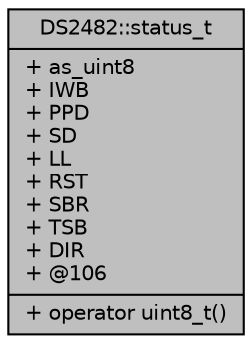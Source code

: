 digraph "DS2482::status_t"
{
  edge [fontname="Helvetica",fontsize="10",labelfontname="Helvetica",labelfontsize="10"];
  node [fontname="Helvetica",fontsize="10",shape=record];
  Node1 [label="{DS2482::status_t\n|+ as_uint8\l+ IWB\l+ PPD\l+ SD\l+ LL\l+ RST\l+ SBR\l+ TSB\l+ DIR\l+ @106\l|+ operator uint8_t()\l}",height=0.2,width=0.4,color="black", fillcolor="grey75", style="filled", fontcolor="black"];
}
